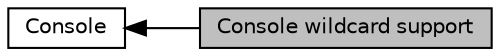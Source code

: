 digraph "Console wildcard support"
{
  edge [fontname="Helvetica",fontsize="10",labelfontname="Helvetica",labelfontsize="10"];
  node [fontname="Helvetica",fontsize="10",shape=box];
  rankdir=LR;
  Node1 [label="Console wildcard support",height=0.2,width=0.4,color="black", fillcolor="grey75", style="filled", fontcolor="black",tooltip="Console wildcard support."];
  Node2 [label="Console",height=0.2,width=0.4,color="black", fillcolor="white", style="filled",URL="$d4/d9b/group__R__SW__PKG__93__CONSOLE.html",tooltip="Console implementation for the RZA1H Camera-SDK Application."];
  Node2->Node1 [shape=plaintext, dir="back", style="solid"];
}
